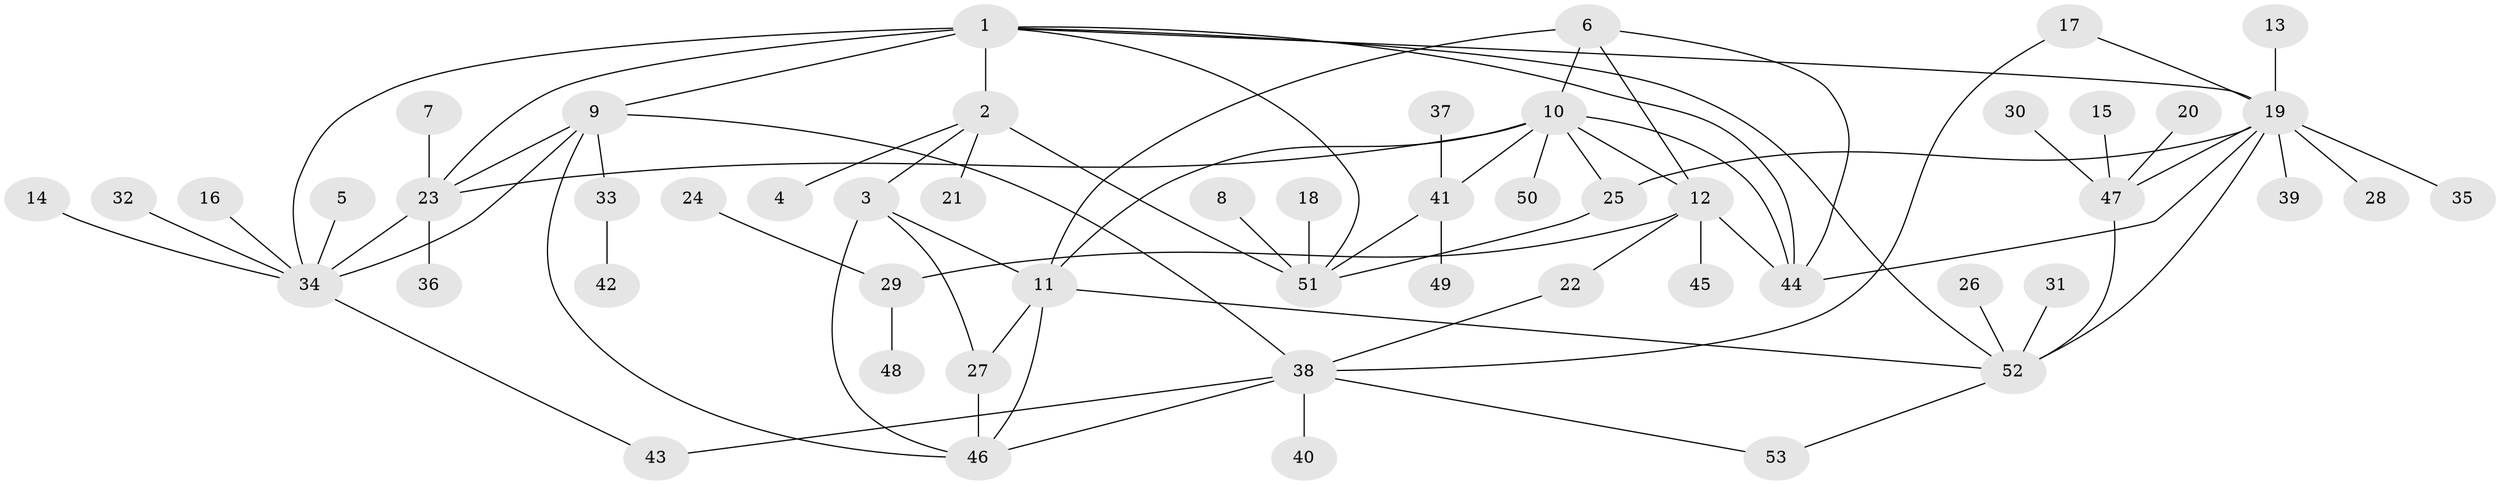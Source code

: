 // original degree distribution, {8: 0.056818181818181816, 9: 0.022727272727272728, 5: 0.056818181818181816, 6: 0.045454545454545456, 3: 0.03409090909090909, 7: 0.022727272727272728, 4: 0.022727272727272728, 13: 0.011363636363636364, 10: 0.011363636363636364, 1: 0.6022727272727273, 2: 0.11363636363636363}
// Generated by graph-tools (version 1.1) at 2025/37/03/04/25 23:37:38]
// undirected, 53 vertices, 78 edges
graph export_dot {
  node [color=gray90,style=filled];
  1;
  2;
  3;
  4;
  5;
  6;
  7;
  8;
  9;
  10;
  11;
  12;
  13;
  14;
  15;
  16;
  17;
  18;
  19;
  20;
  21;
  22;
  23;
  24;
  25;
  26;
  27;
  28;
  29;
  30;
  31;
  32;
  33;
  34;
  35;
  36;
  37;
  38;
  39;
  40;
  41;
  42;
  43;
  44;
  45;
  46;
  47;
  48;
  49;
  50;
  51;
  52;
  53;
  1 -- 2 [weight=2.0];
  1 -- 9 [weight=1.0];
  1 -- 19 [weight=1.0];
  1 -- 23 [weight=1.0];
  1 -- 34 [weight=1.0];
  1 -- 44 [weight=1.0];
  1 -- 51 [weight=1.0];
  1 -- 52 [weight=1.0];
  2 -- 3 [weight=1.0];
  2 -- 4 [weight=1.0];
  2 -- 21 [weight=1.0];
  2 -- 51 [weight=2.0];
  3 -- 11 [weight=1.0];
  3 -- 27 [weight=1.0];
  3 -- 46 [weight=1.0];
  5 -- 34 [weight=1.0];
  6 -- 10 [weight=1.0];
  6 -- 11 [weight=1.0];
  6 -- 12 [weight=1.0];
  6 -- 44 [weight=1.0];
  7 -- 23 [weight=1.0];
  8 -- 51 [weight=1.0];
  9 -- 23 [weight=1.0];
  9 -- 33 [weight=1.0];
  9 -- 34 [weight=1.0];
  9 -- 38 [weight=1.0];
  9 -- 46 [weight=1.0];
  10 -- 11 [weight=1.0];
  10 -- 12 [weight=1.0];
  10 -- 23 [weight=1.0];
  10 -- 25 [weight=1.0];
  10 -- 41 [weight=1.0];
  10 -- 44 [weight=1.0];
  10 -- 50 [weight=1.0];
  11 -- 27 [weight=1.0];
  11 -- 46 [weight=1.0];
  11 -- 52 [weight=1.0];
  12 -- 22 [weight=1.0];
  12 -- 29 [weight=1.0];
  12 -- 44 [weight=1.0];
  12 -- 45 [weight=1.0];
  13 -- 19 [weight=1.0];
  14 -- 34 [weight=1.0];
  15 -- 47 [weight=1.0];
  16 -- 34 [weight=1.0];
  17 -- 19 [weight=1.0];
  17 -- 38 [weight=1.0];
  18 -- 51 [weight=1.0];
  19 -- 25 [weight=1.0];
  19 -- 28 [weight=1.0];
  19 -- 35 [weight=1.0];
  19 -- 39 [weight=1.0];
  19 -- 44 [weight=1.0];
  19 -- 47 [weight=2.0];
  19 -- 52 [weight=1.0];
  20 -- 47 [weight=1.0];
  22 -- 38 [weight=1.0];
  23 -- 34 [weight=1.0];
  23 -- 36 [weight=1.0];
  24 -- 29 [weight=1.0];
  25 -- 51 [weight=1.0];
  26 -- 52 [weight=1.0];
  27 -- 46 [weight=1.0];
  29 -- 48 [weight=1.0];
  30 -- 47 [weight=1.0];
  31 -- 52 [weight=1.0];
  32 -- 34 [weight=1.0];
  33 -- 42 [weight=1.0];
  34 -- 43 [weight=1.0];
  37 -- 41 [weight=1.0];
  38 -- 40 [weight=1.0];
  38 -- 43 [weight=1.0];
  38 -- 46 [weight=1.0];
  38 -- 53 [weight=1.0];
  41 -- 49 [weight=1.0];
  41 -- 51 [weight=1.0];
  47 -- 52 [weight=2.0];
  52 -- 53 [weight=1.0];
}
